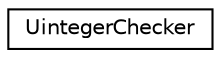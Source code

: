 digraph "Graphical Class Hierarchy"
{
 // LATEX_PDF_SIZE
  edge [fontname="Helvetica",fontsize="10",labelfontname="Helvetica",labelfontsize="10"];
  node [fontname="Helvetica",fontsize="10",shape=record];
  rankdir="LR";
  Node0 [label="UintegerChecker",height=0.2,width=0.4,color="black", fillcolor="white", style="filled",URL="$classns3_1_1_uinteger_checker.html",tooltip="AttributeChecker implementation for UintegerValue."];
}
